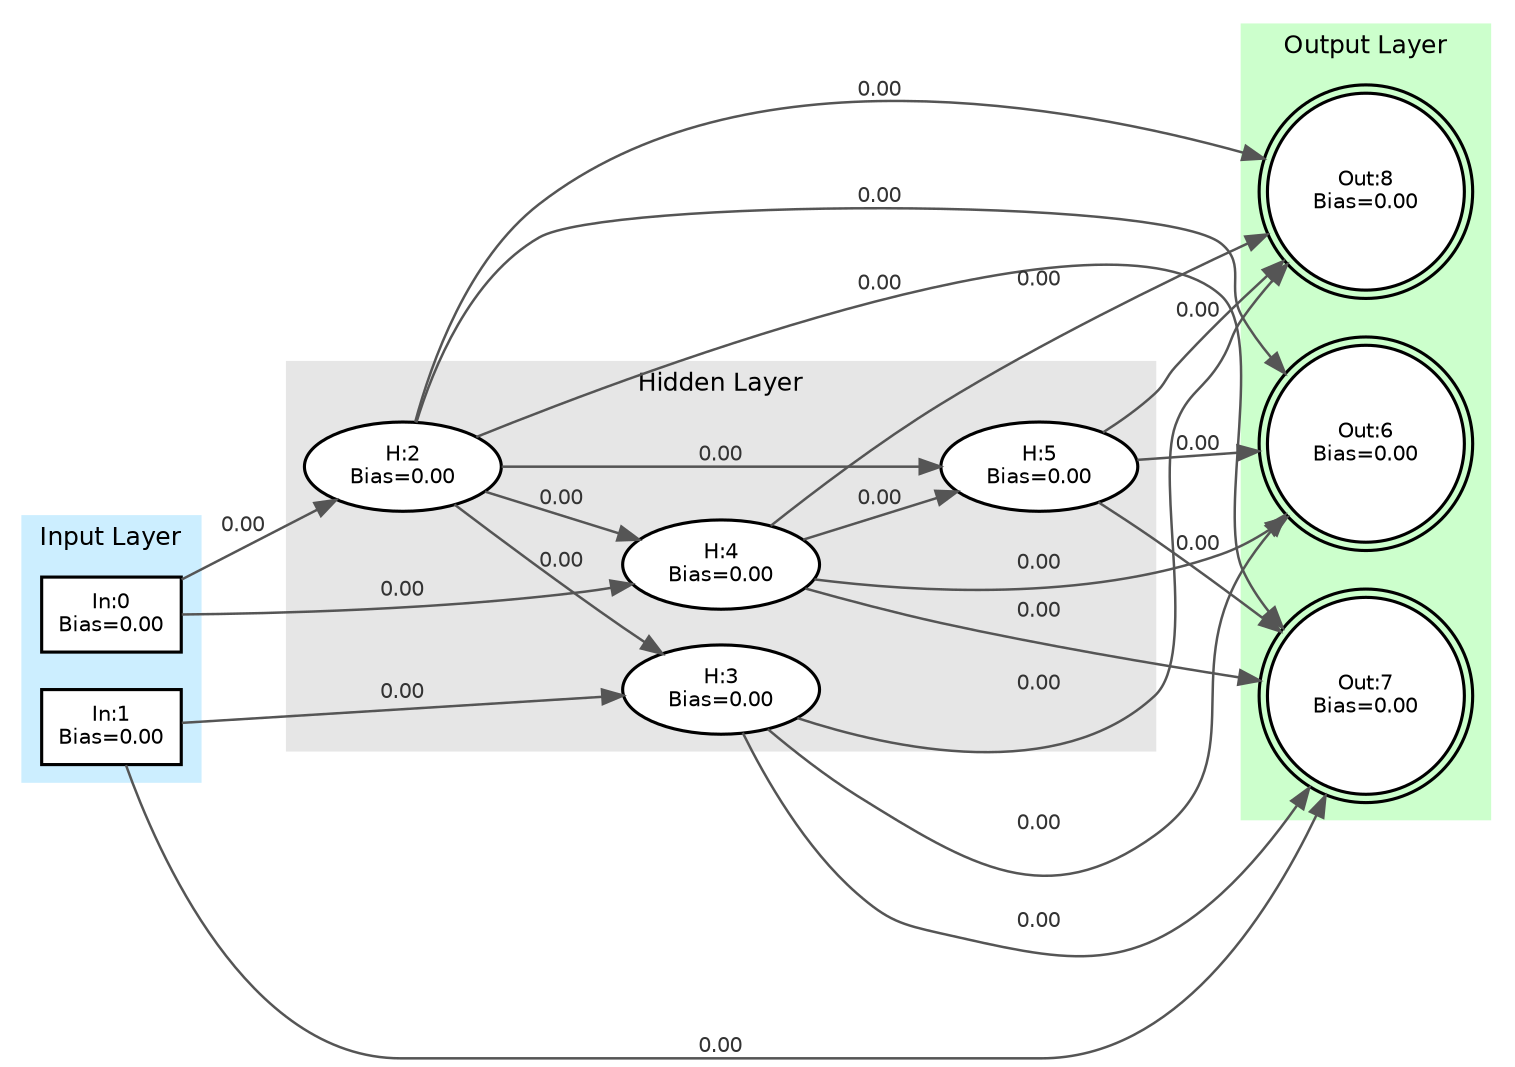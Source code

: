 digraph Minet {
    // Use left-to-right orientation
    rankdir=LR;
    graph [layout=dot, fontname="Helvetica", fontsize=12];
    node [fontname="Helvetica", fontsize=10];
    edge [fontname="Helvetica", fontsize=10];

    subgraph cluster_inputs {
        style=filled;
        color="#cceeff";
        penwidth=1.5;
        label="Input Layer";
        labelloc="top";
        labeljust="center";
        rank=same;
        neuron_0 [shape=box, style=filled, fillcolor=white, penwidth=1.5, label="In:0\nBias=0.00"];
        neuron_1 [shape=box, style=filled, fillcolor=white, penwidth=1.5, label="In:1\nBias=0.00"];
    }

    subgraph cluster_hidden {
        style=filled;
        color="#e6e6e6";
        penwidth=1.5;
        label="Hidden Layer";
        labelloc="top";
        labeljust="center";
        neuron_2 [shape=ellipse, style=filled, fillcolor=white, penwidth=1.5, label="H:2\nBias=0.00"];
        neuron_3 [shape=ellipse, style=filled, fillcolor=white, penwidth=1.5, label="H:3\nBias=0.00"];
        neuron_4 [shape=ellipse, style=filled, fillcolor=white, penwidth=1.5, label="H:4\nBias=0.00"];
        neuron_5 [shape=ellipse, style=filled, fillcolor=white, penwidth=1.5, label="H:5\nBias=0.00"];
    }

    subgraph cluster_outputs {
        style=filled;
        color="#ccffcc";
        penwidth=1.5;
        label="Output Layer";
        labelloc="top";
        labeljust="center";
        rank=same;
        neuron_6 [shape=doublecircle, style=filled, fillcolor=white, penwidth=1.5, label="Out:6\nBias=0.00"];
        neuron_7 [shape=doublecircle, style=filled, fillcolor=white, penwidth=1.5, label="Out:7\nBias=0.00"];
        neuron_8 [shape=doublecircle, style=filled, fillcolor=white, penwidth=1.5, label="Out:8\nBias=0.00"];
    }

    // Edges
    edge [color="#555555", penwidth=1.2];
    neuron_0 -> neuron_2 [label="0.00", fontcolor="#333333"];
    neuron_0 -> neuron_4 [label="0.00", fontcolor="#333333"];
    neuron_1 -> neuron_3 [label="0.00", fontcolor="#333333"];
    neuron_1 -> neuron_7 [label="0.00", fontcolor="#333333"];
    neuron_2 -> neuron_7 [label="0.00", fontcolor="#333333"];
    neuron_2 -> neuron_4 [label="0.00", fontcolor="#333333"];
    neuron_2 -> neuron_3 [label="0.00", fontcolor="#333333"];
    neuron_2 -> neuron_8 [label="0.00", fontcolor="#333333"];
    neuron_2 -> neuron_6 [label="0.00", fontcolor="#333333"];
    neuron_2 -> neuron_5 [label="0.00", fontcolor="#333333"];
    neuron_3 -> neuron_7 [label="0.00", fontcolor="#333333"];
    neuron_3 -> neuron_6 [label="0.00", fontcolor="#333333"];
    neuron_3 -> neuron_8 [label="0.00", fontcolor="#333333"];
    neuron_4 -> neuron_6 [label="0.00", fontcolor="#333333"];
    neuron_4 -> neuron_7 [label="0.00", fontcolor="#333333"];
    neuron_4 -> neuron_5 [label="0.00", fontcolor="#333333"];
    neuron_4 -> neuron_8 [label="0.00", fontcolor="#333333"];
    neuron_5 -> neuron_6 [label="0.00", fontcolor="#333333"];
    neuron_5 -> neuron_7 [label="0.00", fontcolor="#333333"];
    neuron_5 -> neuron_8 [label="0.00", fontcolor="#333333"];
}
